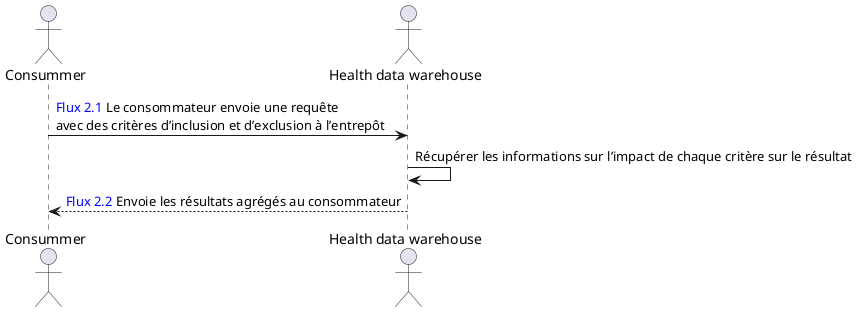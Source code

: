 @startuml
actor "Consummer" as C
actor "Health data warehouse" as EDS

C -> EDS: <color:blue>Flux 2.1</color> Le consommateur envoie une requête \navec des critères d’inclusion et d’exclusion à l’entrepôt
EDS-> EDS : Récupérer les informations sur l’impact de chaque critère sur le résultat
EDS --> C: <color:blue>Flux 2.2</color> Envoie les résultats agrégés au consommateur
@enduml